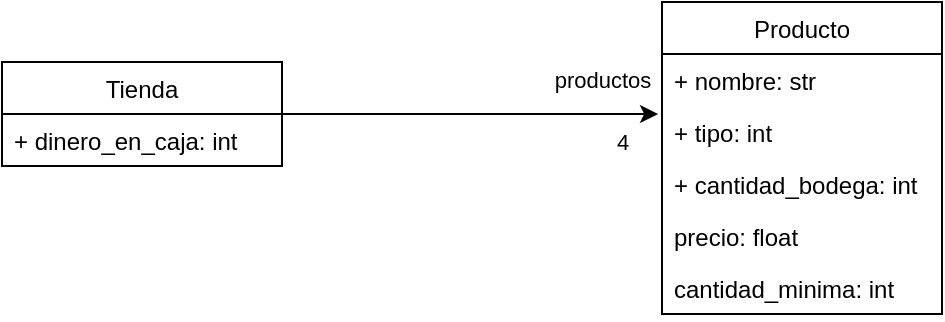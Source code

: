 <mxfile version="16.6.2" type="github">
  <diagram id="cIo0DHPot3-Hd6l7QGBM" name="Page-1">
    <mxGraphModel dx="868" dy="460" grid="1" gridSize="10" guides="1" tooltips="1" connect="1" arrows="1" fold="1" page="1" pageScale="1" pageWidth="827" pageHeight="1169" math="0" shadow="0">
      <root>
        <mxCell id="0" />
        <mxCell id="1" parent="0" />
        <mxCell id="7wVFfREWzVeCF4haYoxY-12" style="edgeStyle=orthogonalEdgeStyle;rounded=0;orthogonalLoop=1;jettySize=auto;html=1;entryX=-0.014;entryY=0.154;entryDx=0;entryDy=0;entryPerimeter=0;" edge="1" parent="1" source="7wVFfREWzVeCF4haYoxY-1" target="7wVFfREWzVeCF4haYoxY-8">
          <mxGeometry relative="1" as="geometry" />
        </mxCell>
        <mxCell id="7wVFfREWzVeCF4haYoxY-21" value="productos" style="edgeLabel;html=1;align=center;verticalAlign=middle;resizable=0;points=[];" vertex="1" connectable="0" parent="7wVFfREWzVeCF4haYoxY-12">
          <mxGeometry x="0.755" y="-1" relative="1" as="geometry">
            <mxPoint x="-5" y="-18" as="offset" />
          </mxGeometry>
        </mxCell>
        <mxCell id="7wVFfREWzVeCF4haYoxY-22" value="4" style="edgeLabel;html=1;align=center;verticalAlign=middle;resizable=0;points=[];" vertex="1" connectable="0" parent="7wVFfREWzVeCF4haYoxY-12">
          <mxGeometry x="0.255" y="3" relative="1" as="geometry">
            <mxPoint x="52" y="17" as="offset" />
          </mxGeometry>
        </mxCell>
        <mxCell id="7wVFfREWzVeCF4haYoxY-1" value="Tienda" style="swimlane;fontStyle=0;childLayout=stackLayout;horizontal=1;startSize=26;fillColor=none;horizontalStack=0;resizeParent=1;resizeParentMax=0;resizeLast=0;collapsible=1;marginBottom=0;" vertex="1" parent="1">
          <mxGeometry x="150" y="200" width="140" height="52" as="geometry" />
        </mxCell>
        <mxCell id="7wVFfREWzVeCF4haYoxY-2" value="+ dinero_en_caja: int" style="text;strokeColor=none;fillColor=none;align=left;verticalAlign=top;spacingLeft=4;spacingRight=4;overflow=hidden;rotatable=0;points=[[0,0.5],[1,0.5]];portConstraint=eastwest;" vertex="1" parent="7wVFfREWzVeCF4haYoxY-1">
          <mxGeometry y="26" width="140" height="26" as="geometry" />
        </mxCell>
        <mxCell id="7wVFfREWzVeCF4haYoxY-5" value="Producto" style="swimlane;fontStyle=0;childLayout=stackLayout;horizontal=1;startSize=26;fillColor=none;horizontalStack=0;resizeParent=1;resizeParentMax=0;resizeLast=0;collapsible=1;marginBottom=0;" vertex="1" parent="1">
          <mxGeometry x="480" y="170" width="140" height="156" as="geometry" />
        </mxCell>
        <mxCell id="7wVFfREWzVeCF4haYoxY-6" value="+ nombre: str" style="text;strokeColor=none;fillColor=none;align=left;verticalAlign=top;spacingLeft=4;spacingRight=4;overflow=hidden;rotatable=0;points=[[0,0.5],[1,0.5]];portConstraint=eastwest;" vertex="1" parent="7wVFfREWzVeCF4haYoxY-5">
          <mxGeometry y="26" width="140" height="26" as="geometry" />
        </mxCell>
        <mxCell id="7wVFfREWzVeCF4haYoxY-8" value="+ tipo: int" style="text;strokeColor=none;fillColor=none;align=left;verticalAlign=top;spacingLeft=4;spacingRight=4;overflow=hidden;rotatable=0;points=[[0,0.5],[1,0.5]];portConstraint=eastwest;" vertex="1" parent="7wVFfREWzVeCF4haYoxY-5">
          <mxGeometry y="52" width="140" height="26" as="geometry" />
        </mxCell>
        <mxCell id="7wVFfREWzVeCF4haYoxY-9" value="+ cantidad_bodega: int" style="text;strokeColor=none;fillColor=none;align=left;verticalAlign=top;spacingLeft=4;spacingRight=4;overflow=hidden;rotatable=0;points=[[0,0.5],[1,0.5]];portConstraint=eastwest;" vertex="1" parent="7wVFfREWzVeCF4haYoxY-5">
          <mxGeometry y="78" width="140" height="26" as="geometry" />
        </mxCell>
        <mxCell id="7wVFfREWzVeCF4haYoxY-10" value="precio: float" style="text;strokeColor=none;fillColor=none;align=left;verticalAlign=top;spacingLeft=4;spacingRight=4;overflow=hidden;rotatable=0;points=[[0,0.5],[1,0.5]];portConstraint=eastwest;" vertex="1" parent="7wVFfREWzVeCF4haYoxY-5">
          <mxGeometry y="104" width="140" height="26" as="geometry" />
        </mxCell>
        <mxCell id="7wVFfREWzVeCF4haYoxY-11" value="cantidad_minima: int" style="text;strokeColor=none;fillColor=none;align=left;verticalAlign=top;spacingLeft=4;spacingRight=4;overflow=hidden;rotatable=0;points=[[0,0.5],[1,0.5]];portConstraint=eastwest;" vertex="1" parent="7wVFfREWzVeCF4haYoxY-5">
          <mxGeometry y="130" width="140" height="26" as="geometry" />
        </mxCell>
      </root>
    </mxGraphModel>
  </diagram>
</mxfile>
